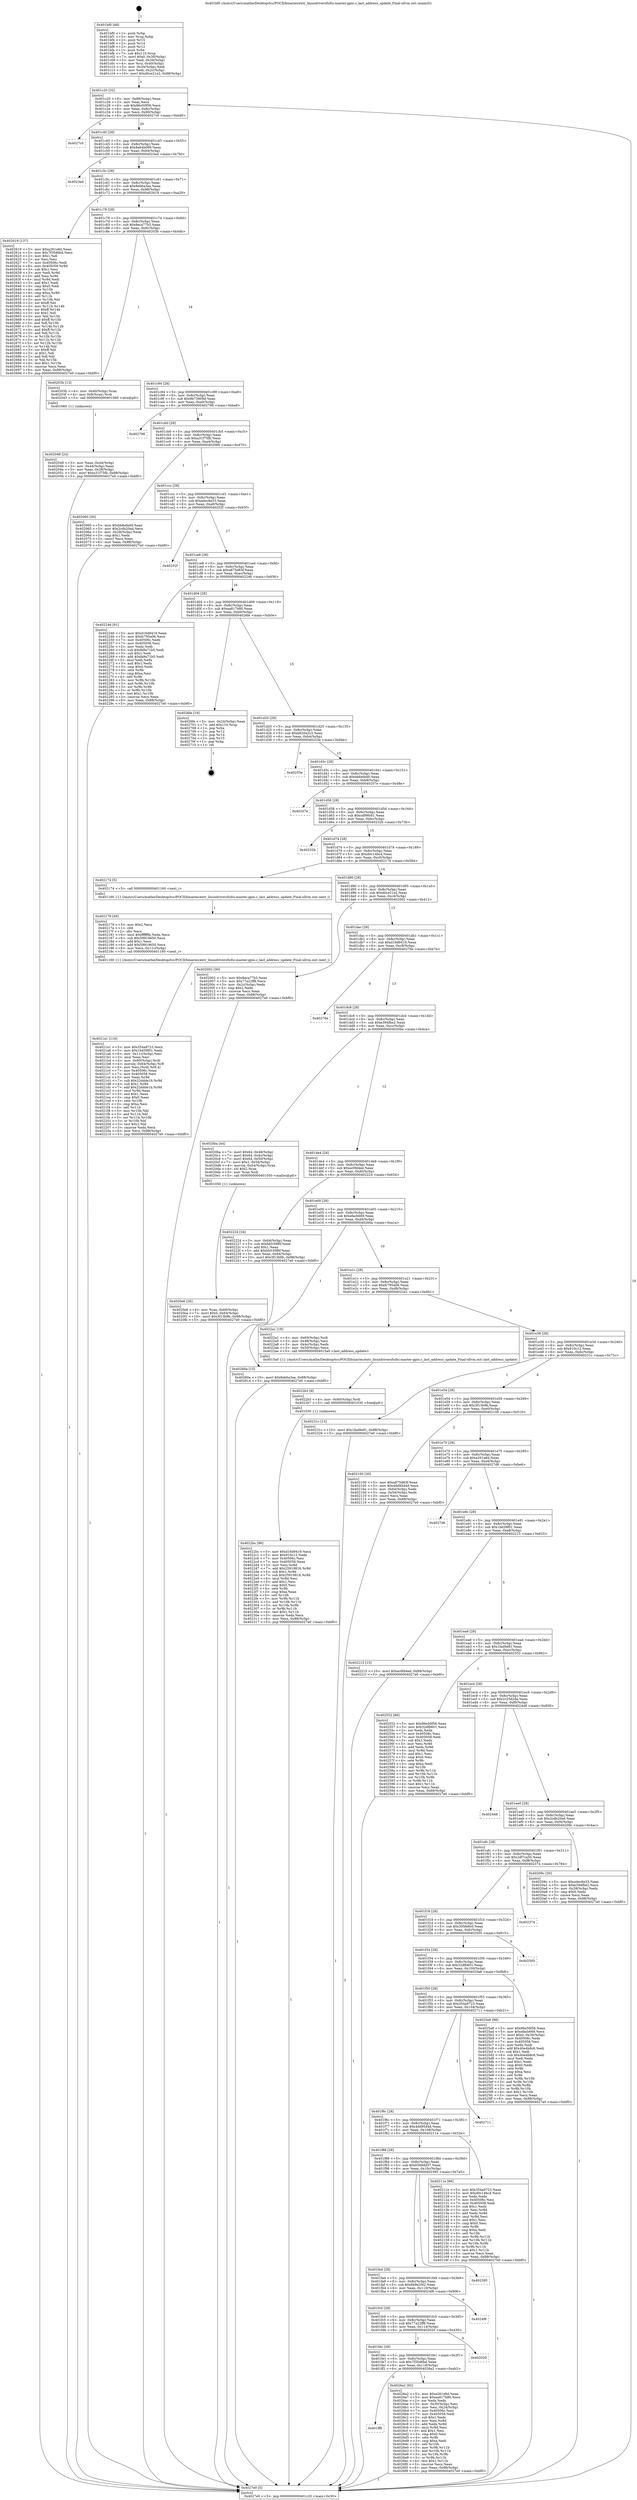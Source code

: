 digraph "0x401bf0" {
  label = "0x401bf0 (/mnt/c/Users/mathe/Desktop/tcc/POCII/binaries/extr_linuxdriversfsifsi-master-gpio.c_last_address_update_Final-ollvm.out::main(0))"
  labelloc = "t"
  node[shape=record]

  Entry [label="",width=0.3,height=0.3,shape=circle,fillcolor=black,style=filled]
  "0x401c20" [label="{
     0x401c20 [32]\l
     | [instrs]\l
     &nbsp;&nbsp;0x401c20 \<+6\>: mov -0x88(%rbp),%eax\l
     &nbsp;&nbsp;0x401c26 \<+2\>: mov %eax,%ecx\l
     &nbsp;&nbsp;0x401c28 \<+6\>: sub $0x86e50f56,%ecx\l
     &nbsp;&nbsp;0x401c2e \<+6\>: mov %eax,-0x8c(%rbp)\l
     &nbsp;&nbsp;0x401c34 \<+6\>: mov %ecx,-0x90(%rbp)\l
     &nbsp;&nbsp;0x401c3a \<+6\>: je 00000000004027c0 \<main+0xbd0\>\l
  }"]
  "0x4027c0" [label="{
     0x4027c0\l
  }", style=dashed]
  "0x401c40" [label="{
     0x401c40 [28]\l
     | [instrs]\l
     &nbsp;&nbsp;0x401c40 \<+5\>: jmp 0000000000401c45 \<main+0x55\>\l
     &nbsp;&nbsp;0x401c45 \<+6\>: mov -0x8c(%rbp),%eax\l
     &nbsp;&nbsp;0x401c4b \<+5\>: sub $0x8e64b099,%eax\l
     &nbsp;&nbsp;0x401c50 \<+6\>: mov %eax,-0x94(%rbp)\l
     &nbsp;&nbsp;0x401c56 \<+6\>: je 00000000004023ed \<main+0x7fd\>\l
  }"]
  Exit [label="",width=0.3,height=0.3,shape=circle,fillcolor=black,style=filled,peripheries=2]
  "0x4023ed" [label="{
     0x4023ed\l
  }", style=dashed]
  "0x401c5c" [label="{
     0x401c5c [28]\l
     | [instrs]\l
     &nbsp;&nbsp;0x401c5c \<+5\>: jmp 0000000000401c61 \<main+0x71\>\l
     &nbsp;&nbsp;0x401c61 \<+6\>: mov -0x8c(%rbp),%eax\l
     &nbsp;&nbsp;0x401c67 \<+5\>: sub $0x8eb6a3ae,%eax\l
     &nbsp;&nbsp;0x401c6c \<+6\>: mov %eax,-0x98(%rbp)\l
     &nbsp;&nbsp;0x401c72 \<+6\>: je 0000000000402619 \<main+0xa29\>\l
  }"]
  "0x401ff8" [label="{
     0x401ff8\l
  }", style=dashed]
  "0x402619" [label="{
     0x402619 [137]\l
     | [instrs]\l
     &nbsp;&nbsp;0x402619 \<+5\>: mov $0xa261e6d,%eax\l
     &nbsp;&nbsp;0x40261e \<+5\>: mov $0x7f35d6bd,%ecx\l
     &nbsp;&nbsp;0x402623 \<+2\>: mov $0x1,%dl\l
     &nbsp;&nbsp;0x402625 \<+2\>: xor %esi,%esi\l
     &nbsp;&nbsp;0x402627 \<+7\>: mov 0x40506c,%edi\l
     &nbsp;&nbsp;0x40262e \<+8\>: mov 0x405058,%r8d\l
     &nbsp;&nbsp;0x402636 \<+3\>: sub $0x1,%esi\l
     &nbsp;&nbsp;0x402639 \<+3\>: mov %edi,%r9d\l
     &nbsp;&nbsp;0x40263c \<+3\>: add %esi,%r9d\l
     &nbsp;&nbsp;0x40263f \<+4\>: imul %r9d,%edi\l
     &nbsp;&nbsp;0x402643 \<+3\>: and $0x1,%edi\l
     &nbsp;&nbsp;0x402646 \<+3\>: cmp $0x0,%edi\l
     &nbsp;&nbsp;0x402649 \<+4\>: sete %r10b\l
     &nbsp;&nbsp;0x40264d \<+4\>: cmp $0xa,%r8d\l
     &nbsp;&nbsp;0x402651 \<+4\>: setl %r11b\l
     &nbsp;&nbsp;0x402655 \<+3\>: mov %r10b,%bl\l
     &nbsp;&nbsp;0x402658 \<+3\>: xor $0xff,%bl\l
     &nbsp;&nbsp;0x40265b \<+3\>: mov %r11b,%r14b\l
     &nbsp;&nbsp;0x40265e \<+4\>: xor $0xff,%r14b\l
     &nbsp;&nbsp;0x402662 \<+3\>: xor $0x1,%dl\l
     &nbsp;&nbsp;0x402665 \<+3\>: mov %bl,%r15b\l
     &nbsp;&nbsp;0x402668 \<+4\>: and $0xff,%r15b\l
     &nbsp;&nbsp;0x40266c \<+3\>: and %dl,%r10b\l
     &nbsp;&nbsp;0x40266f \<+3\>: mov %r14b,%r12b\l
     &nbsp;&nbsp;0x402672 \<+4\>: and $0xff,%r12b\l
     &nbsp;&nbsp;0x402676 \<+3\>: and %dl,%r11b\l
     &nbsp;&nbsp;0x402679 \<+3\>: or %r10b,%r15b\l
     &nbsp;&nbsp;0x40267c \<+3\>: or %r11b,%r12b\l
     &nbsp;&nbsp;0x40267f \<+3\>: xor %r12b,%r15b\l
     &nbsp;&nbsp;0x402682 \<+3\>: or %r14b,%bl\l
     &nbsp;&nbsp;0x402685 \<+3\>: xor $0xff,%bl\l
     &nbsp;&nbsp;0x402688 \<+3\>: or $0x1,%dl\l
     &nbsp;&nbsp;0x40268b \<+2\>: and %dl,%bl\l
     &nbsp;&nbsp;0x40268d \<+3\>: or %bl,%r15b\l
     &nbsp;&nbsp;0x402690 \<+4\>: test $0x1,%r15b\l
     &nbsp;&nbsp;0x402694 \<+3\>: cmovne %ecx,%eax\l
     &nbsp;&nbsp;0x402697 \<+6\>: mov %eax,-0x88(%rbp)\l
     &nbsp;&nbsp;0x40269d \<+5\>: jmp 00000000004027e0 \<main+0xbf0\>\l
  }"]
  "0x401c78" [label="{
     0x401c78 [28]\l
     | [instrs]\l
     &nbsp;&nbsp;0x401c78 \<+5\>: jmp 0000000000401c7d \<main+0x8d\>\l
     &nbsp;&nbsp;0x401c7d \<+6\>: mov -0x8c(%rbp),%eax\l
     &nbsp;&nbsp;0x401c83 \<+5\>: sub $0x8eca77b3,%eax\l
     &nbsp;&nbsp;0x401c88 \<+6\>: mov %eax,-0x9c(%rbp)\l
     &nbsp;&nbsp;0x401c8e \<+6\>: je 000000000040203b \<main+0x44b\>\l
  }"]
  "0x4026a2" [label="{
     0x4026a2 [92]\l
     | [instrs]\l
     &nbsp;&nbsp;0x4026a2 \<+5\>: mov $0xa261e6d,%eax\l
     &nbsp;&nbsp;0x4026a7 \<+5\>: mov $0xaa817b80,%ecx\l
     &nbsp;&nbsp;0x4026ac \<+2\>: xor %edx,%edx\l
     &nbsp;&nbsp;0x4026ae \<+3\>: mov -0x30(%rbp),%esi\l
     &nbsp;&nbsp;0x4026b1 \<+3\>: mov %esi,-0x24(%rbp)\l
     &nbsp;&nbsp;0x4026b4 \<+7\>: mov 0x40506c,%esi\l
     &nbsp;&nbsp;0x4026bb \<+7\>: mov 0x405058,%edi\l
     &nbsp;&nbsp;0x4026c2 \<+3\>: sub $0x1,%edx\l
     &nbsp;&nbsp;0x4026c5 \<+3\>: mov %esi,%r8d\l
     &nbsp;&nbsp;0x4026c8 \<+3\>: add %edx,%r8d\l
     &nbsp;&nbsp;0x4026cb \<+4\>: imul %r8d,%esi\l
     &nbsp;&nbsp;0x4026cf \<+3\>: and $0x1,%esi\l
     &nbsp;&nbsp;0x4026d2 \<+3\>: cmp $0x0,%esi\l
     &nbsp;&nbsp;0x4026d5 \<+4\>: sete %r9b\l
     &nbsp;&nbsp;0x4026d9 \<+3\>: cmp $0xa,%edi\l
     &nbsp;&nbsp;0x4026dc \<+4\>: setl %r10b\l
     &nbsp;&nbsp;0x4026e0 \<+3\>: mov %r9b,%r11b\l
     &nbsp;&nbsp;0x4026e3 \<+3\>: and %r10b,%r11b\l
     &nbsp;&nbsp;0x4026e6 \<+3\>: xor %r10b,%r9b\l
     &nbsp;&nbsp;0x4026e9 \<+3\>: or %r9b,%r11b\l
     &nbsp;&nbsp;0x4026ec \<+4\>: test $0x1,%r11b\l
     &nbsp;&nbsp;0x4026f0 \<+3\>: cmovne %ecx,%eax\l
     &nbsp;&nbsp;0x4026f3 \<+6\>: mov %eax,-0x88(%rbp)\l
     &nbsp;&nbsp;0x4026f9 \<+5\>: jmp 00000000004027e0 \<main+0xbf0\>\l
  }"]
  "0x40203b" [label="{
     0x40203b [13]\l
     | [instrs]\l
     &nbsp;&nbsp;0x40203b \<+4\>: mov -0x40(%rbp),%rax\l
     &nbsp;&nbsp;0x40203f \<+4\>: mov 0x8(%rax),%rdi\l
     &nbsp;&nbsp;0x402043 \<+5\>: call 0000000000401060 \<atoi@plt\>\l
     | [calls]\l
     &nbsp;&nbsp;0x401060 \{1\} (unknown)\l
  }"]
  "0x401c94" [label="{
     0x401c94 [28]\l
     | [instrs]\l
     &nbsp;&nbsp;0x401c94 \<+5\>: jmp 0000000000401c99 \<main+0xa9\>\l
     &nbsp;&nbsp;0x401c99 \<+6\>: mov -0x8c(%rbp),%eax\l
     &nbsp;&nbsp;0x401c9f \<+5\>: sub $0x9b73909d,%eax\l
     &nbsp;&nbsp;0x401ca4 \<+6\>: mov %eax,-0xa0(%rbp)\l
     &nbsp;&nbsp;0x401caa \<+6\>: je 0000000000402798 \<main+0xba8\>\l
  }"]
  "0x401fdc" [label="{
     0x401fdc [28]\l
     | [instrs]\l
     &nbsp;&nbsp;0x401fdc \<+5\>: jmp 0000000000401fe1 \<main+0x3f1\>\l
     &nbsp;&nbsp;0x401fe1 \<+6\>: mov -0x8c(%rbp),%eax\l
     &nbsp;&nbsp;0x401fe7 \<+5\>: sub $0x7f35d6bd,%eax\l
     &nbsp;&nbsp;0x401fec \<+6\>: mov %eax,-0x118(%rbp)\l
     &nbsp;&nbsp;0x401ff2 \<+6\>: je 00000000004026a2 \<main+0xab2\>\l
  }"]
  "0x402798" [label="{
     0x402798\l
  }", style=dashed]
  "0x401cb0" [label="{
     0x401cb0 [28]\l
     | [instrs]\l
     &nbsp;&nbsp;0x401cb0 \<+5\>: jmp 0000000000401cb5 \<main+0xc5\>\l
     &nbsp;&nbsp;0x401cb5 \<+6\>: mov -0x8c(%rbp),%eax\l
     &nbsp;&nbsp;0x401cbb \<+5\>: sub $0xa31f75fb,%eax\l
     &nbsp;&nbsp;0x401cc0 \<+6\>: mov %eax,-0xa4(%rbp)\l
     &nbsp;&nbsp;0x401cc6 \<+6\>: je 0000000000402060 \<main+0x470\>\l
  }"]
  "0x402020" [label="{
     0x402020\l
  }", style=dashed]
  "0x402060" [label="{
     0x402060 [30]\l
     | [instrs]\l
     &nbsp;&nbsp;0x402060 \<+5\>: mov $0xbb6efa49,%eax\l
     &nbsp;&nbsp;0x402065 \<+5\>: mov $0x2cdb20ad,%ecx\l
     &nbsp;&nbsp;0x40206a \<+3\>: mov -0x28(%rbp),%edx\l
     &nbsp;&nbsp;0x40206d \<+3\>: cmp $0x1,%edx\l
     &nbsp;&nbsp;0x402070 \<+3\>: cmovl %ecx,%eax\l
     &nbsp;&nbsp;0x402073 \<+6\>: mov %eax,-0x88(%rbp)\l
     &nbsp;&nbsp;0x402079 \<+5\>: jmp 00000000004027e0 \<main+0xbf0\>\l
  }"]
  "0x401ccc" [label="{
     0x401ccc [28]\l
     | [instrs]\l
     &nbsp;&nbsp;0x401ccc \<+5\>: jmp 0000000000401cd1 \<main+0xe1\>\l
     &nbsp;&nbsp;0x401cd1 \<+6\>: mov -0x8c(%rbp),%eax\l
     &nbsp;&nbsp;0x401cd7 \<+5\>: sub $0xa4ec6e33,%eax\l
     &nbsp;&nbsp;0x401cdc \<+6\>: mov %eax,-0xa8(%rbp)\l
     &nbsp;&nbsp;0x401ce2 \<+6\>: je 000000000040252f \<main+0x93f\>\l
  }"]
  "0x401fc0" [label="{
     0x401fc0 [28]\l
     | [instrs]\l
     &nbsp;&nbsp;0x401fc0 \<+5\>: jmp 0000000000401fc5 \<main+0x3d5\>\l
     &nbsp;&nbsp;0x401fc5 \<+6\>: mov -0x8c(%rbp),%eax\l
     &nbsp;&nbsp;0x401fcb \<+5\>: sub $0x77a22ff8,%eax\l
     &nbsp;&nbsp;0x401fd0 \<+6\>: mov %eax,-0x114(%rbp)\l
     &nbsp;&nbsp;0x401fd6 \<+6\>: je 0000000000402020 \<main+0x430\>\l
  }"]
  "0x40252f" [label="{
     0x40252f\l
  }", style=dashed]
  "0x401ce8" [label="{
     0x401ce8 [28]\l
     | [instrs]\l
     &nbsp;&nbsp;0x401ce8 \<+5\>: jmp 0000000000401ced \<main+0xfd\>\l
     &nbsp;&nbsp;0x401ced \<+6\>: mov -0x8c(%rbp),%eax\l
     &nbsp;&nbsp;0x401cf3 \<+5\>: sub $0xa875d83f,%eax\l
     &nbsp;&nbsp;0x401cf8 \<+6\>: mov %eax,-0xac(%rbp)\l
     &nbsp;&nbsp;0x401cfe \<+6\>: je 0000000000402246 \<main+0x656\>\l
  }"]
  "0x4024f6" [label="{
     0x4024f6\l
  }", style=dashed]
  "0x402246" [label="{
     0x402246 [91]\l
     | [instrs]\l
     &nbsp;&nbsp;0x402246 \<+5\>: mov $0xd16d9419,%eax\l
     &nbsp;&nbsp;0x40224b \<+5\>: mov $0xfc795a06,%ecx\l
     &nbsp;&nbsp;0x402250 \<+7\>: mov 0x40506c,%edx\l
     &nbsp;&nbsp;0x402257 \<+7\>: mov 0x405058,%esi\l
     &nbsp;&nbsp;0x40225e \<+2\>: mov %edx,%edi\l
     &nbsp;&nbsp;0x402260 \<+6\>: sub $0xfa9a71b5,%edi\l
     &nbsp;&nbsp;0x402266 \<+3\>: sub $0x1,%edi\l
     &nbsp;&nbsp;0x402269 \<+6\>: add $0xfa9a71b5,%edi\l
     &nbsp;&nbsp;0x40226f \<+3\>: imul %edi,%edx\l
     &nbsp;&nbsp;0x402272 \<+3\>: and $0x1,%edx\l
     &nbsp;&nbsp;0x402275 \<+3\>: cmp $0x0,%edx\l
     &nbsp;&nbsp;0x402278 \<+4\>: sete %r8b\l
     &nbsp;&nbsp;0x40227c \<+3\>: cmp $0xa,%esi\l
     &nbsp;&nbsp;0x40227f \<+4\>: setl %r9b\l
     &nbsp;&nbsp;0x402283 \<+3\>: mov %r8b,%r10b\l
     &nbsp;&nbsp;0x402286 \<+3\>: and %r9b,%r10b\l
     &nbsp;&nbsp;0x402289 \<+3\>: xor %r9b,%r8b\l
     &nbsp;&nbsp;0x40228c \<+3\>: or %r8b,%r10b\l
     &nbsp;&nbsp;0x40228f \<+4\>: test $0x1,%r10b\l
     &nbsp;&nbsp;0x402293 \<+3\>: cmovne %ecx,%eax\l
     &nbsp;&nbsp;0x402296 \<+6\>: mov %eax,-0x88(%rbp)\l
     &nbsp;&nbsp;0x40229c \<+5\>: jmp 00000000004027e0 \<main+0xbf0\>\l
  }"]
  "0x401d04" [label="{
     0x401d04 [28]\l
     | [instrs]\l
     &nbsp;&nbsp;0x401d04 \<+5\>: jmp 0000000000401d09 \<main+0x119\>\l
     &nbsp;&nbsp;0x401d09 \<+6\>: mov -0x8c(%rbp),%eax\l
     &nbsp;&nbsp;0x401d0f \<+5\>: sub $0xaa817b80,%eax\l
     &nbsp;&nbsp;0x401d14 \<+6\>: mov %eax,-0xb0(%rbp)\l
     &nbsp;&nbsp;0x401d1a \<+6\>: je 00000000004026fe \<main+0xb0e\>\l
  }"]
  "0x401fa4" [label="{
     0x401fa4 [28]\l
     | [instrs]\l
     &nbsp;&nbsp;0x401fa4 \<+5\>: jmp 0000000000401fa9 \<main+0x3b9\>\l
     &nbsp;&nbsp;0x401fa9 \<+6\>: mov -0x8c(%rbp),%eax\l
     &nbsp;&nbsp;0x401faf \<+5\>: sub $0x6b9a2f42,%eax\l
     &nbsp;&nbsp;0x401fb4 \<+6\>: mov %eax,-0x110(%rbp)\l
     &nbsp;&nbsp;0x401fba \<+6\>: je 00000000004024f6 \<main+0x906\>\l
  }"]
  "0x4026fe" [label="{
     0x4026fe [19]\l
     | [instrs]\l
     &nbsp;&nbsp;0x4026fe \<+3\>: mov -0x24(%rbp),%eax\l
     &nbsp;&nbsp;0x402701 \<+7\>: add $0x110,%rsp\l
     &nbsp;&nbsp;0x402708 \<+1\>: pop %rbx\l
     &nbsp;&nbsp;0x402709 \<+2\>: pop %r12\l
     &nbsp;&nbsp;0x40270b \<+2\>: pop %r14\l
     &nbsp;&nbsp;0x40270d \<+2\>: pop %r15\l
     &nbsp;&nbsp;0x40270f \<+1\>: pop %rbp\l
     &nbsp;&nbsp;0x402710 \<+1\>: ret\l
  }"]
  "0x401d20" [label="{
     0x401d20 [28]\l
     | [instrs]\l
     &nbsp;&nbsp;0x401d20 \<+5\>: jmp 0000000000401d25 \<main+0x135\>\l
     &nbsp;&nbsp;0x401d25 \<+6\>: mov -0x8c(%rbp),%eax\l
     &nbsp;&nbsp;0x401d2b \<+5\>: sub $0xb620a2c3,%eax\l
     &nbsp;&nbsp;0x401d30 \<+6\>: mov %eax,-0xb4(%rbp)\l
     &nbsp;&nbsp;0x401d36 \<+6\>: je 000000000040253e \<main+0x94e\>\l
  }"]
  "0x402395" [label="{
     0x402395\l
  }", style=dashed]
  "0x40253e" [label="{
     0x40253e\l
  }", style=dashed]
  "0x401d3c" [label="{
     0x401d3c [28]\l
     | [instrs]\l
     &nbsp;&nbsp;0x401d3c \<+5\>: jmp 0000000000401d41 \<main+0x151\>\l
     &nbsp;&nbsp;0x401d41 \<+6\>: mov -0x8c(%rbp),%eax\l
     &nbsp;&nbsp;0x401d47 \<+5\>: sub $0xbb6efa49,%eax\l
     &nbsp;&nbsp;0x401d4c \<+6\>: mov %eax,-0xb8(%rbp)\l
     &nbsp;&nbsp;0x401d52 \<+6\>: je 000000000040207e \<main+0x48e\>\l
  }"]
  "0x4022bc" [label="{
     0x4022bc [96]\l
     | [instrs]\l
     &nbsp;&nbsp;0x4022bc \<+5\>: mov $0xd16d9419,%ecx\l
     &nbsp;&nbsp;0x4022c1 \<+5\>: mov $0x910c12,%edx\l
     &nbsp;&nbsp;0x4022c6 \<+7\>: mov 0x40506c,%esi\l
     &nbsp;&nbsp;0x4022cd \<+7\>: mov 0x405058,%eax\l
     &nbsp;&nbsp;0x4022d4 \<+3\>: mov %esi,%r8d\l
     &nbsp;&nbsp;0x4022d7 \<+7\>: add $0x25919816,%r8d\l
     &nbsp;&nbsp;0x4022de \<+4\>: sub $0x1,%r8d\l
     &nbsp;&nbsp;0x4022e2 \<+7\>: sub $0x25919816,%r8d\l
     &nbsp;&nbsp;0x4022e9 \<+4\>: imul %r8d,%esi\l
     &nbsp;&nbsp;0x4022ed \<+3\>: and $0x1,%esi\l
     &nbsp;&nbsp;0x4022f0 \<+3\>: cmp $0x0,%esi\l
     &nbsp;&nbsp;0x4022f3 \<+4\>: sete %r9b\l
     &nbsp;&nbsp;0x4022f7 \<+3\>: cmp $0xa,%eax\l
     &nbsp;&nbsp;0x4022fa \<+4\>: setl %r10b\l
     &nbsp;&nbsp;0x4022fe \<+3\>: mov %r9b,%r11b\l
     &nbsp;&nbsp;0x402301 \<+3\>: and %r10b,%r11b\l
     &nbsp;&nbsp;0x402304 \<+3\>: xor %r10b,%r9b\l
     &nbsp;&nbsp;0x402307 \<+3\>: or %r9b,%r11b\l
     &nbsp;&nbsp;0x40230a \<+4\>: test $0x1,%r11b\l
     &nbsp;&nbsp;0x40230e \<+3\>: cmovne %edx,%ecx\l
     &nbsp;&nbsp;0x402311 \<+6\>: mov %ecx,-0x88(%rbp)\l
     &nbsp;&nbsp;0x402317 \<+5\>: jmp 00000000004027e0 \<main+0xbf0\>\l
  }"]
  "0x40207e" [label="{
     0x40207e\l
  }", style=dashed]
  "0x401d58" [label="{
     0x401d58 [28]\l
     | [instrs]\l
     &nbsp;&nbsp;0x401d58 \<+5\>: jmp 0000000000401d5d \<main+0x16d\>\l
     &nbsp;&nbsp;0x401d5d \<+6\>: mov -0x8c(%rbp),%eax\l
     &nbsp;&nbsp;0x401d63 \<+5\>: sub $0xcd99fc61,%eax\l
     &nbsp;&nbsp;0x401d68 \<+6\>: mov %eax,-0xbc(%rbp)\l
     &nbsp;&nbsp;0x401d6e \<+6\>: je 000000000040232b \<main+0x73b\>\l
  }"]
  "0x4022b3" [label="{
     0x4022b3 [9]\l
     | [instrs]\l
     &nbsp;&nbsp;0x4022b3 \<+4\>: mov -0x60(%rbp),%rdi\l
     &nbsp;&nbsp;0x4022b7 \<+5\>: call 0000000000401030 \<free@plt\>\l
     | [calls]\l
     &nbsp;&nbsp;0x401030 \{1\} (unknown)\l
  }"]
  "0x40232b" [label="{
     0x40232b\l
  }", style=dashed]
  "0x401d74" [label="{
     0x401d74 [28]\l
     | [instrs]\l
     &nbsp;&nbsp;0x401d74 \<+5\>: jmp 0000000000401d79 \<main+0x189\>\l
     &nbsp;&nbsp;0x401d79 \<+6\>: mov -0x8c(%rbp),%eax\l
     &nbsp;&nbsp;0x401d7f \<+5\>: sub $0xd0c14bc4,%eax\l
     &nbsp;&nbsp;0x401d84 \<+6\>: mov %eax,-0xc0(%rbp)\l
     &nbsp;&nbsp;0x401d8a \<+6\>: je 0000000000402174 \<main+0x584\>\l
  }"]
  "0x4021a1" [label="{
     0x4021a1 [116]\l
     | [instrs]\l
     &nbsp;&nbsp;0x4021a1 \<+5\>: mov $0x354a9723,%ecx\l
     &nbsp;&nbsp;0x4021a6 \<+5\>: mov $0x1bd39f01,%edx\l
     &nbsp;&nbsp;0x4021ab \<+6\>: mov -0x11c(%rbp),%esi\l
     &nbsp;&nbsp;0x4021b1 \<+3\>: imul %eax,%esi\l
     &nbsp;&nbsp;0x4021b4 \<+4\>: mov -0x60(%rbp),%rdi\l
     &nbsp;&nbsp;0x4021b8 \<+4\>: movslq -0x64(%rbp),%r8\l
     &nbsp;&nbsp;0x4021bc \<+4\>: mov %esi,(%rdi,%r8,4)\l
     &nbsp;&nbsp;0x4021c0 \<+7\>: mov 0x40506c,%eax\l
     &nbsp;&nbsp;0x4021c7 \<+7\>: mov 0x405058,%esi\l
     &nbsp;&nbsp;0x4021ce \<+3\>: mov %eax,%r9d\l
     &nbsp;&nbsp;0x4021d1 \<+7\>: sub $0x22ddde1b,%r9d\l
     &nbsp;&nbsp;0x4021d8 \<+4\>: sub $0x1,%r9d\l
     &nbsp;&nbsp;0x4021dc \<+7\>: add $0x22ddde1b,%r9d\l
     &nbsp;&nbsp;0x4021e3 \<+4\>: imul %r9d,%eax\l
     &nbsp;&nbsp;0x4021e7 \<+3\>: and $0x1,%eax\l
     &nbsp;&nbsp;0x4021ea \<+3\>: cmp $0x0,%eax\l
     &nbsp;&nbsp;0x4021ed \<+4\>: sete %r10b\l
     &nbsp;&nbsp;0x4021f1 \<+3\>: cmp $0xa,%esi\l
     &nbsp;&nbsp;0x4021f4 \<+4\>: setl %r11b\l
     &nbsp;&nbsp;0x4021f8 \<+3\>: mov %r10b,%bl\l
     &nbsp;&nbsp;0x4021fb \<+3\>: and %r11b,%bl\l
     &nbsp;&nbsp;0x4021fe \<+3\>: xor %r11b,%r10b\l
     &nbsp;&nbsp;0x402201 \<+3\>: or %r10b,%bl\l
     &nbsp;&nbsp;0x402204 \<+3\>: test $0x1,%bl\l
     &nbsp;&nbsp;0x402207 \<+3\>: cmovne %edx,%ecx\l
     &nbsp;&nbsp;0x40220a \<+6\>: mov %ecx,-0x88(%rbp)\l
     &nbsp;&nbsp;0x402210 \<+5\>: jmp 00000000004027e0 \<main+0xbf0\>\l
  }"]
  "0x402174" [label="{
     0x402174 [5]\l
     | [instrs]\l
     &nbsp;&nbsp;0x402174 \<+5\>: call 0000000000401160 \<next_i\>\l
     | [calls]\l
     &nbsp;&nbsp;0x401160 \{1\} (/mnt/c/Users/mathe/Desktop/tcc/POCII/binaries/extr_linuxdriversfsifsi-master-gpio.c_last_address_update_Final-ollvm.out::next_i)\l
  }"]
  "0x401d90" [label="{
     0x401d90 [28]\l
     | [instrs]\l
     &nbsp;&nbsp;0x401d90 \<+5\>: jmp 0000000000401d95 \<main+0x1a5\>\l
     &nbsp;&nbsp;0x401d95 \<+6\>: mov -0x8c(%rbp),%eax\l
     &nbsp;&nbsp;0x401d9b \<+5\>: sub $0xd0ce21e2,%eax\l
     &nbsp;&nbsp;0x401da0 \<+6\>: mov %eax,-0xc4(%rbp)\l
     &nbsp;&nbsp;0x401da6 \<+6\>: je 0000000000402002 \<main+0x412\>\l
  }"]
  "0x402179" [label="{
     0x402179 [40]\l
     | [instrs]\l
     &nbsp;&nbsp;0x402179 \<+5\>: mov $0x2,%ecx\l
     &nbsp;&nbsp;0x40217e \<+1\>: cltd\l
     &nbsp;&nbsp;0x40217f \<+2\>: idiv %ecx\l
     &nbsp;&nbsp;0x402181 \<+6\>: imul $0xfffffffe,%edx,%ecx\l
     &nbsp;&nbsp;0x402187 \<+6\>: sub $0x59919650,%ecx\l
     &nbsp;&nbsp;0x40218d \<+3\>: add $0x1,%ecx\l
     &nbsp;&nbsp;0x402190 \<+6\>: add $0x59919650,%ecx\l
     &nbsp;&nbsp;0x402196 \<+6\>: mov %ecx,-0x11c(%rbp)\l
     &nbsp;&nbsp;0x40219c \<+5\>: call 0000000000401160 \<next_i\>\l
     | [calls]\l
     &nbsp;&nbsp;0x401160 \{1\} (/mnt/c/Users/mathe/Desktop/tcc/POCII/binaries/extr_linuxdriversfsifsi-master-gpio.c_last_address_update_Final-ollvm.out::next_i)\l
  }"]
  "0x402002" [label="{
     0x402002 [30]\l
     | [instrs]\l
     &nbsp;&nbsp;0x402002 \<+5\>: mov $0x8eca77b3,%eax\l
     &nbsp;&nbsp;0x402007 \<+5\>: mov $0x77a22ff8,%ecx\l
     &nbsp;&nbsp;0x40200c \<+3\>: mov -0x2c(%rbp),%edx\l
     &nbsp;&nbsp;0x40200f \<+3\>: cmp $0x2,%edx\l
     &nbsp;&nbsp;0x402012 \<+3\>: cmovne %ecx,%eax\l
     &nbsp;&nbsp;0x402015 \<+6\>: mov %eax,-0x88(%rbp)\l
     &nbsp;&nbsp;0x40201b \<+5\>: jmp 00000000004027e0 \<main+0xbf0\>\l
  }"]
  "0x401dac" [label="{
     0x401dac [28]\l
     | [instrs]\l
     &nbsp;&nbsp;0x401dac \<+5\>: jmp 0000000000401db1 \<main+0x1c1\>\l
     &nbsp;&nbsp;0x401db1 \<+6\>: mov -0x8c(%rbp),%eax\l
     &nbsp;&nbsp;0x401db7 \<+5\>: sub $0xd16d9419,%eax\l
     &nbsp;&nbsp;0x401dbc \<+6\>: mov %eax,-0xc8(%rbp)\l
     &nbsp;&nbsp;0x401dc2 \<+6\>: je 000000000040276e \<main+0xb7e\>\l
  }"]
  "0x4027e0" [label="{
     0x4027e0 [5]\l
     | [instrs]\l
     &nbsp;&nbsp;0x4027e0 \<+5\>: jmp 0000000000401c20 \<main+0x30\>\l
  }"]
  "0x401bf0" [label="{
     0x401bf0 [48]\l
     | [instrs]\l
     &nbsp;&nbsp;0x401bf0 \<+1\>: push %rbp\l
     &nbsp;&nbsp;0x401bf1 \<+3\>: mov %rsp,%rbp\l
     &nbsp;&nbsp;0x401bf4 \<+2\>: push %r15\l
     &nbsp;&nbsp;0x401bf6 \<+2\>: push %r14\l
     &nbsp;&nbsp;0x401bf8 \<+2\>: push %r12\l
     &nbsp;&nbsp;0x401bfa \<+1\>: push %rbx\l
     &nbsp;&nbsp;0x401bfb \<+7\>: sub $0x110,%rsp\l
     &nbsp;&nbsp;0x401c02 \<+7\>: movl $0x0,-0x30(%rbp)\l
     &nbsp;&nbsp;0x401c09 \<+3\>: mov %edi,-0x34(%rbp)\l
     &nbsp;&nbsp;0x401c0c \<+4\>: mov %rsi,-0x40(%rbp)\l
     &nbsp;&nbsp;0x401c10 \<+3\>: mov -0x34(%rbp),%edi\l
     &nbsp;&nbsp;0x401c13 \<+3\>: mov %edi,-0x2c(%rbp)\l
     &nbsp;&nbsp;0x401c16 \<+10\>: movl $0xd0ce21e2,-0x88(%rbp)\l
  }"]
  "0x402048" [label="{
     0x402048 [24]\l
     | [instrs]\l
     &nbsp;&nbsp;0x402048 \<+3\>: mov %eax,-0x44(%rbp)\l
     &nbsp;&nbsp;0x40204b \<+3\>: mov -0x44(%rbp),%eax\l
     &nbsp;&nbsp;0x40204e \<+3\>: mov %eax,-0x28(%rbp)\l
     &nbsp;&nbsp;0x402051 \<+10\>: movl $0xa31f75fb,-0x88(%rbp)\l
     &nbsp;&nbsp;0x40205b \<+5\>: jmp 00000000004027e0 \<main+0xbf0\>\l
  }"]
  "0x401f88" [label="{
     0x401f88 [28]\l
     | [instrs]\l
     &nbsp;&nbsp;0x401f88 \<+5\>: jmp 0000000000401f8d \<main+0x39d\>\l
     &nbsp;&nbsp;0x401f8d \<+6\>: mov -0x8c(%rbp),%eax\l
     &nbsp;&nbsp;0x401f93 \<+5\>: sub $0x6569dd57,%eax\l
     &nbsp;&nbsp;0x401f98 \<+6\>: mov %eax,-0x10c(%rbp)\l
     &nbsp;&nbsp;0x401f9e \<+6\>: je 0000000000402395 \<main+0x7a5\>\l
  }"]
  "0x40276e" [label="{
     0x40276e\l
  }", style=dashed]
  "0x401dc8" [label="{
     0x401dc8 [28]\l
     | [instrs]\l
     &nbsp;&nbsp;0x401dc8 \<+5\>: jmp 0000000000401dcd \<main+0x1dd\>\l
     &nbsp;&nbsp;0x401dcd \<+6\>: mov -0x8c(%rbp),%eax\l
     &nbsp;&nbsp;0x401dd3 \<+5\>: sub $0xe394fbe2,%eax\l
     &nbsp;&nbsp;0x401dd8 \<+6\>: mov %eax,-0xcc(%rbp)\l
     &nbsp;&nbsp;0x401dde \<+6\>: je 00000000004020ba \<main+0x4ca\>\l
  }"]
  "0x40211e" [label="{
     0x40211e [86]\l
     | [instrs]\l
     &nbsp;&nbsp;0x40211e \<+5\>: mov $0x354a9723,%eax\l
     &nbsp;&nbsp;0x402123 \<+5\>: mov $0xd0c14bc4,%ecx\l
     &nbsp;&nbsp;0x402128 \<+2\>: xor %edx,%edx\l
     &nbsp;&nbsp;0x40212a \<+7\>: mov 0x40506c,%esi\l
     &nbsp;&nbsp;0x402131 \<+7\>: mov 0x405058,%edi\l
     &nbsp;&nbsp;0x402138 \<+3\>: sub $0x1,%edx\l
     &nbsp;&nbsp;0x40213b \<+3\>: mov %esi,%r8d\l
     &nbsp;&nbsp;0x40213e \<+3\>: add %edx,%r8d\l
     &nbsp;&nbsp;0x402141 \<+4\>: imul %r8d,%esi\l
     &nbsp;&nbsp;0x402145 \<+3\>: and $0x1,%esi\l
     &nbsp;&nbsp;0x402148 \<+3\>: cmp $0x0,%esi\l
     &nbsp;&nbsp;0x40214b \<+4\>: sete %r9b\l
     &nbsp;&nbsp;0x40214f \<+3\>: cmp $0xa,%edi\l
     &nbsp;&nbsp;0x402152 \<+4\>: setl %r10b\l
     &nbsp;&nbsp;0x402156 \<+3\>: mov %r9b,%r11b\l
     &nbsp;&nbsp;0x402159 \<+3\>: and %r10b,%r11b\l
     &nbsp;&nbsp;0x40215c \<+3\>: xor %r10b,%r9b\l
     &nbsp;&nbsp;0x40215f \<+3\>: or %r9b,%r11b\l
     &nbsp;&nbsp;0x402162 \<+4\>: test $0x1,%r11b\l
     &nbsp;&nbsp;0x402166 \<+3\>: cmovne %ecx,%eax\l
     &nbsp;&nbsp;0x402169 \<+6\>: mov %eax,-0x88(%rbp)\l
     &nbsp;&nbsp;0x40216f \<+5\>: jmp 00000000004027e0 \<main+0xbf0\>\l
  }"]
  "0x4020ba" [label="{
     0x4020ba [44]\l
     | [instrs]\l
     &nbsp;&nbsp;0x4020ba \<+7\>: movl $0x64,-0x48(%rbp)\l
     &nbsp;&nbsp;0x4020c1 \<+7\>: movl $0x64,-0x4c(%rbp)\l
     &nbsp;&nbsp;0x4020c8 \<+7\>: movl $0x64,-0x50(%rbp)\l
     &nbsp;&nbsp;0x4020cf \<+7\>: movl $0x1,-0x54(%rbp)\l
     &nbsp;&nbsp;0x4020d6 \<+4\>: movslq -0x54(%rbp),%rax\l
     &nbsp;&nbsp;0x4020da \<+4\>: shl $0x2,%rax\l
     &nbsp;&nbsp;0x4020de \<+3\>: mov %rax,%rdi\l
     &nbsp;&nbsp;0x4020e1 \<+5\>: call 0000000000401050 \<malloc@plt\>\l
     | [calls]\l
     &nbsp;&nbsp;0x401050 \{1\} (unknown)\l
  }"]
  "0x401de4" [label="{
     0x401de4 [28]\l
     | [instrs]\l
     &nbsp;&nbsp;0x401de4 \<+5\>: jmp 0000000000401de9 \<main+0x1f9\>\l
     &nbsp;&nbsp;0x401de9 \<+6\>: mov -0x8c(%rbp),%eax\l
     &nbsp;&nbsp;0x401def \<+5\>: sub $0xec0fd4ed,%eax\l
     &nbsp;&nbsp;0x401df4 \<+6\>: mov %eax,-0xd0(%rbp)\l
     &nbsp;&nbsp;0x401dfa \<+6\>: je 0000000000402224 \<main+0x634\>\l
  }"]
  "0x401f6c" [label="{
     0x401f6c [28]\l
     | [instrs]\l
     &nbsp;&nbsp;0x401f6c \<+5\>: jmp 0000000000401f71 \<main+0x381\>\l
     &nbsp;&nbsp;0x401f71 \<+6\>: mov -0x8c(%rbp),%eax\l
     &nbsp;&nbsp;0x401f77 \<+5\>: sub $0x4dd95d4d,%eax\l
     &nbsp;&nbsp;0x401f7c \<+6\>: mov %eax,-0x108(%rbp)\l
     &nbsp;&nbsp;0x401f82 \<+6\>: je 000000000040211e \<main+0x52e\>\l
  }"]
  "0x402224" [label="{
     0x402224 [34]\l
     | [instrs]\l
     &nbsp;&nbsp;0x402224 \<+3\>: mov -0x64(%rbp),%eax\l
     &nbsp;&nbsp;0x402227 \<+5\>: sub $0xbb530f6f,%eax\l
     &nbsp;&nbsp;0x40222c \<+3\>: add $0x1,%eax\l
     &nbsp;&nbsp;0x40222f \<+5\>: add $0xbb530f6f,%eax\l
     &nbsp;&nbsp;0x402234 \<+3\>: mov %eax,-0x64(%rbp)\l
     &nbsp;&nbsp;0x402237 \<+10\>: movl $0x3f13b9b,-0x88(%rbp)\l
     &nbsp;&nbsp;0x402241 \<+5\>: jmp 00000000004027e0 \<main+0xbf0\>\l
  }"]
  "0x401e00" [label="{
     0x401e00 [28]\l
     | [instrs]\l
     &nbsp;&nbsp;0x401e00 \<+5\>: jmp 0000000000401e05 \<main+0x215\>\l
     &nbsp;&nbsp;0x401e05 \<+6\>: mov -0x8c(%rbp),%eax\l
     &nbsp;&nbsp;0x401e0b \<+5\>: sub $0xefacb669,%eax\l
     &nbsp;&nbsp;0x401e10 \<+6\>: mov %eax,-0xd4(%rbp)\l
     &nbsp;&nbsp;0x401e16 \<+6\>: je 000000000040260a \<main+0xa1a\>\l
  }"]
  "0x402711" [label="{
     0x402711\l
  }", style=dashed]
  "0x40260a" [label="{
     0x40260a [15]\l
     | [instrs]\l
     &nbsp;&nbsp;0x40260a \<+10\>: movl $0x8eb6a3ae,-0x88(%rbp)\l
     &nbsp;&nbsp;0x402614 \<+5\>: jmp 00000000004027e0 \<main+0xbf0\>\l
  }"]
  "0x401e1c" [label="{
     0x401e1c [28]\l
     | [instrs]\l
     &nbsp;&nbsp;0x401e1c \<+5\>: jmp 0000000000401e21 \<main+0x231\>\l
     &nbsp;&nbsp;0x401e21 \<+6\>: mov -0x8c(%rbp),%eax\l
     &nbsp;&nbsp;0x401e27 \<+5\>: sub $0xfc795a06,%eax\l
     &nbsp;&nbsp;0x401e2c \<+6\>: mov %eax,-0xd8(%rbp)\l
     &nbsp;&nbsp;0x401e32 \<+6\>: je 00000000004022a1 \<main+0x6b1\>\l
  }"]
  "0x401f50" [label="{
     0x401f50 [28]\l
     | [instrs]\l
     &nbsp;&nbsp;0x401f50 \<+5\>: jmp 0000000000401f55 \<main+0x365\>\l
     &nbsp;&nbsp;0x401f55 \<+6\>: mov -0x8c(%rbp),%eax\l
     &nbsp;&nbsp;0x401f5b \<+5\>: sub $0x354a9723,%eax\l
     &nbsp;&nbsp;0x401f60 \<+6\>: mov %eax,-0x104(%rbp)\l
     &nbsp;&nbsp;0x401f66 \<+6\>: je 0000000000402711 \<main+0xb21\>\l
  }"]
  "0x4022a1" [label="{
     0x4022a1 [18]\l
     | [instrs]\l
     &nbsp;&nbsp;0x4022a1 \<+4\>: mov -0x60(%rbp),%rdi\l
     &nbsp;&nbsp;0x4022a5 \<+3\>: mov -0x48(%rbp),%esi\l
     &nbsp;&nbsp;0x4022a8 \<+3\>: mov -0x4c(%rbp),%edx\l
     &nbsp;&nbsp;0x4022ab \<+3\>: mov -0x50(%rbp),%ecx\l
     &nbsp;&nbsp;0x4022ae \<+5\>: call 00000000004015a0 \<last_address_update\>\l
     | [calls]\l
     &nbsp;&nbsp;0x4015a0 \{1\} (/mnt/c/Users/mathe/Desktop/tcc/POCII/binaries/extr_linuxdriversfsifsi-master-gpio.c_last_address_update_Final-ollvm.out::last_address_update)\l
  }"]
  "0x401e38" [label="{
     0x401e38 [28]\l
     | [instrs]\l
     &nbsp;&nbsp;0x401e38 \<+5\>: jmp 0000000000401e3d \<main+0x24d\>\l
     &nbsp;&nbsp;0x401e3d \<+6\>: mov -0x8c(%rbp),%eax\l
     &nbsp;&nbsp;0x401e43 \<+5\>: sub $0x910c12,%eax\l
     &nbsp;&nbsp;0x401e48 \<+6\>: mov %eax,-0xdc(%rbp)\l
     &nbsp;&nbsp;0x401e4e \<+6\>: je 000000000040231c \<main+0x72c\>\l
  }"]
  "0x4025a8" [label="{
     0x4025a8 [98]\l
     | [instrs]\l
     &nbsp;&nbsp;0x4025a8 \<+5\>: mov $0x86e50f56,%eax\l
     &nbsp;&nbsp;0x4025ad \<+5\>: mov $0xefacb669,%ecx\l
     &nbsp;&nbsp;0x4025b2 \<+7\>: movl $0x0,-0x30(%rbp)\l
     &nbsp;&nbsp;0x4025b9 \<+7\>: mov 0x40506c,%edx\l
     &nbsp;&nbsp;0x4025c0 \<+7\>: mov 0x405058,%esi\l
     &nbsp;&nbsp;0x4025c7 \<+2\>: mov %edx,%edi\l
     &nbsp;&nbsp;0x4025c9 \<+6\>: add $0x40e4b8c6,%edi\l
     &nbsp;&nbsp;0x4025cf \<+3\>: sub $0x1,%edi\l
     &nbsp;&nbsp;0x4025d2 \<+6\>: sub $0x40e4b8c6,%edi\l
     &nbsp;&nbsp;0x4025d8 \<+3\>: imul %edi,%edx\l
     &nbsp;&nbsp;0x4025db \<+3\>: and $0x1,%edx\l
     &nbsp;&nbsp;0x4025de \<+3\>: cmp $0x0,%edx\l
     &nbsp;&nbsp;0x4025e1 \<+4\>: sete %r8b\l
     &nbsp;&nbsp;0x4025e5 \<+3\>: cmp $0xa,%esi\l
     &nbsp;&nbsp;0x4025e8 \<+4\>: setl %r9b\l
     &nbsp;&nbsp;0x4025ec \<+3\>: mov %r8b,%r10b\l
     &nbsp;&nbsp;0x4025ef \<+3\>: and %r9b,%r10b\l
     &nbsp;&nbsp;0x4025f2 \<+3\>: xor %r9b,%r8b\l
     &nbsp;&nbsp;0x4025f5 \<+3\>: or %r8b,%r10b\l
     &nbsp;&nbsp;0x4025f8 \<+4\>: test $0x1,%r10b\l
     &nbsp;&nbsp;0x4025fc \<+3\>: cmovne %ecx,%eax\l
     &nbsp;&nbsp;0x4025ff \<+6\>: mov %eax,-0x88(%rbp)\l
     &nbsp;&nbsp;0x402605 \<+5\>: jmp 00000000004027e0 \<main+0xbf0\>\l
  }"]
  "0x40231c" [label="{
     0x40231c [15]\l
     | [instrs]\l
     &nbsp;&nbsp;0x40231c \<+10\>: movl $0x1fad9e81,-0x88(%rbp)\l
     &nbsp;&nbsp;0x402326 \<+5\>: jmp 00000000004027e0 \<main+0xbf0\>\l
  }"]
  "0x401e54" [label="{
     0x401e54 [28]\l
     | [instrs]\l
     &nbsp;&nbsp;0x401e54 \<+5\>: jmp 0000000000401e59 \<main+0x269\>\l
     &nbsp;&nbsp;0x401e59 \<+6\>: mov -0x8c(%rbp),%eax\l
     &nbsp;&nbsp;0x401e5f \<+5\>: sub $0x3f13b9b,%eax\l
     &nbsp;&nbsp;0x401e64 \<+6\>: mov %eax,-0xe0(%rbp)\l
     &nbsp;&nbsp;0x401e6a \<+6\>: je 0000000000402100 \<main+0x510\>\l
  }"]
  "0x401f34" [label="{
     0x401f34 [28]\l
     | [instrs]\l
     &nbsp;&nbsp;0x401f34 \<+5\>: jmp 0000000000401f39 \<main+0x349\>\l
     &nbsp;&nbsp;0x401f39 \<+6\>: mov -0x8c(%rbp),%eax\l
     &nbsp;&nbsp;0x401f3f \<+5\>: sub $0x32dfb601,%eax\l
     &nbsp;&nbsp;0x401f44 \<+6\>: mov %eax,-0x100(%rbp)\l
     &nbsp;&nbsp;0x401f4a \<+6\>: je 00000000004025a8 \<main+0x9b8\>\l
  }"]
  "0x402100" [label="{
     0x402100 [30]\l
     | [instrs]\l
     &nbsp;&nbsp;0x402100 \<+5\>: mov $0xa875d83f,%eax\l
     &nbsp;&nbsp;0x402105 \<+5\>: mov $0x4dd95d4d,%ecx\l
     &nbsp;&nbsp;0x40210a \<+3\>: mov -0x64(%rbp),%edx\l
     &nbsp;&nbsp;0x40210d \<+3\>: cmp -0x54(%rbp),%edx\l
     &nbsp;&nbsp;0x402110 \<+3\>: cmovl %ecx,%eax\l
     &nbsp;&nbsp;0x402113 \<+6\>: mov %eax,-0x88(%rbp)\l
     &nbsp;&nbsp;0x402119 \<+5\>: jmp 00000000004027e0 \<main+0xbf0\>\l
  }"]
  "0x401e70" [label="{
     0x401e70 [28]\l
     | [instrs]\l
     &nbsp;&nbsp;0x401e70 \<+5\>: jmp 0000000000401e75 \<main+0x285\>\l
     &nbsp;&nbsp;0x401e75 \<+6\>: mov -0x8c(%rbp),%eax\l
     &nbsp;&nbsp;0x401e7b \<+5\>: sub $0xa261e6d,%eax\l
     &nbsp;&nbsp;0x401e80 \<+6\>: mov %eax,-0xe4(%rbp)\l
     &nbsp;&nbsp;0x401e86 \<+6\>: je 00000000004027d6 \<main+0xbe6\>\l
  }"]
  "0x402505" [label="{
     0x402505\l
  }", style=dashed]
  "0x4027d6" [label="{
     0x4027d6\l
  }", style=dashed]
  "0x401e8c" [label="{
     0x401e8c [28]\l
     | [instrs]\l
     &nbsp;&nbsp;0x401e8c \<+5\>: jmp 0000000000401e91 \<main+0x2a1\>\l
     &nbsp;&nbsp;0x401e91 \<+6\>: mov -0x8c(%rbp),%eax\l
     &nbsp;&nbsp;0x401e97 \<+5\>: sub $0x1bd39f01,%eax\l
     &nbsp;&nbsp;0x401e9c \<+6\>: mov %eax,-0xe8(%rbp)\l
     &nbsp;&nbsp;0x401ea2 \<+6\>: je 0000000000402215 \<main+0x625\>\l
  }"]
  "0x401f18" [label="{
     0x401f18 [28]\l
     | [instrs]\l
     &nbsp;&nbsp;0x401f18 \<+5\>: jmp 0000000000401f1d \<main+0x32d\>\l
     &nbsp;&nbsp;0x401f1d \<+6\>: mov -0x8c(%rbp),%eax\l
     &nbsp;&nbsp;0x401f23 \<+5\>: sub $0x305fe8c0,%eax\l
     &nbsp;&nbsp;0x401f28 \<+6\>: mov %eax,-0xfc(%rbp)\l
     &nbsp;&nbsp;0x401f2e \<+6\>: je 0000000000402505 \<main+0x915\>\l
  }"]
  "0x402215" [label="{
     0x402215 [15]\l
     | [instrs]\l
     &nbsp;&nbsp;0x402215 \<+10\>: movl $0xec0fd4ed,-0x88(%rbp)\l
     &nbsp;&nbsp;0x40221f \<+5\>: jmp 00000000004027e0 \<main+0xbf0\>\l
  }"]
  "0x401ea8" [label="{
     0x401ea8 [28]\l
     | [instrs]\l
     &nbsp;&nbsp;0x401ea8 \<+5\>: jmp 0000000000401ead \<main+0x2bd\>\l
     &nbsp;&nbsp;0x401ead \<+6\>: mov -0x8c(%rbp),%eax\l
     &nbsp;&nbsp;0x401eb3 \<+5\>: sub $0x1fad9e81,%eax\l
     &nbsp;&nbsp;0x401eb8 \<+6\>: mov %eax,-0xec(%rbp)\l
     &nbsp;&nbsp;0x401ebe \<+6\>: je 0000000000402552 \<main+0x962\>\l
  }"]
  "0x402374" [label="{
     0x402374\l
  }", style=dashed]
  "0x402552" [label="{
     0x402552 [86]\l
     | [instrs]\l
     &nbsp;&nbsp;0x402552 \<+5\>: mov $0x86e50f56,%eax\l
     &nbsp;&nbsp;0x402557 \<+5\>: mov $0x32dfb601,%ecx\l
     &nbsp;&nbsp;0x40255c \<+2\>: xor %edx,%edx\l
     &nbsp;&nbsp;0x40255e \<+7\>: mov 0x40506c,%esi\l
     &nbsp;&nbsp;0x402565 \<+7\>: mov 0x405058,%edi\l
     &nbsp;&nbsp;0x40256c \<+3\>: sub $0x1,%edx\l
     &nbsp;&nbsp;0x40256f \<+3\>: mov %esi,%r8d\l
     &nbsp;&nbsp;0x402572 \<+3\>: add %edx,%r8d\l
     &nbsp;&nbsp;0x402575 \<+4\>: imul %r8d,%esi\l
     &nbsp;&nbsp;0x402579 \<+3\>: and $0x1,%esi\l
     &nbsp;&nbsp;0x40257c \<+3\>: cmp $0x0,%esi\l
     &nbsp;&nbsp;0x40257f \<+4\>: sete %r9b\l
     &nbsp;&nbsp;0x402583 \<+3\>: cmp $0xa,%edi\l
     &nbsp;&nbsp;0x402586 \<+4\>: setl %r10b\l
     &nbsp;&nbsp;0x40258a \<+3\>: mov %r9b,%r11b\l
     &nbsp;&nbsp;0x40258d \<+3\>: and %r10b,%r11b\l
     &nbsp;&nbsp;0x402590 \<+3\>: xor %r10b,%r9b\l
     &nbsp;&nbsp;0x402593 \<+3\>: or %r9b,%r11b\l
     &nbsp;&nbsp;0x402596 \<+4\>: test $0x1,%r11b\l
     &nbsp;&nbsp;0x40259a \<+3\>: cmovne %ecx,%eax\l
     &nbsp;&nbsp;0x40259d \<+6\>: mov %eax,-0x88(%rbp)\l
     &nbsp;&nbsp;0x4025a3 \<+5\>: jmp 00000000004027e0 \<main+0xbf0\>\l
  }"]
  "0x401ec4" [label="{
     0x401ec4 [28]\l
     | [instrs]\l
     &nbsp;&nbsp;0x401ec4 \<+5\>: jmp 0000000000401ec9 \<main+0x2d9\>\l
     &nbsp;&nbsp;0x401ec9 \<+6\>: mov -0x8c(%rbp),%eax\l
     &nbsp;&nbsp;0x401ecf \<+5\>: sub $0x2c25d2da,%eax\l
     &nbsp;&nbsp;0x401ed4 \<+6\>: mov %eax,-0xf0(%rbp)\l
     &nbsp;&nbsp;0x401eda \<+6\>: je 0000000000402448 \<main+0x858\>\l
  }"]
  "0x4020e6" [label="{
     0x4020e6 [26]\l
     | [instrs]\l
     &nbsp;&nbsp;0x4020e6 \<+4\>: mov %rax,-0x60(%rbp)\l
     &nbsp;&nbsp;0x4020ea \<+7\>: movl $0x0,-0x64(%rbp)\l
     &nbsp;&nbsp;0x4020f1 \<+10\>: movl $0x3f13b9b,-0x88(%rbp)\l
     &nbsp;&nbsp;0x4020fb \<+5\>: jmp 00000000004027e0 \<main+0xbf0\>\l
  }"]
  "0x402448" [label="{
     0x402448\l
  }", style=dashed]
  "0x401ee0" [label="{
     0x401ee0 [28]\l
     | [instrs]\l
     &nbsp;&nbsp;0x401ee0 \<+5\>: jmp 0000000000401ee5 \<main+0x2f5\>\l
     &nbsp;&nbsp;0x401ee5 \<+6\>: mov -0x8c(%rbp),%eax\l
     &nbsp;&nbsp;0x401eeb \<+5\>: sub $0x2cdb20ad,%eax\l
     &nbsp;&nbsp;0x401ef0 \<+6\>: mov %eax,-0xf4(%rbp)\l
     &nbsp;&nbsp;0x401ef6 \<+6\>: je 000000000040209c \<main+0x4ac\>\l
  }"]
  "0x401efc" [label="{
     0x401efc [28]\l
     | [instrs]\l
     &nbsp;&nbsp;0x401efc \<+5\>: jmp 0000000000401f01 \<main+0x311\>\l
     &nbsp;&nbsp;0x401f01 \<+6\>: mov -0x8c(%rbp),%eax\l
     &nbsp;&nbsp;0x401f07 \<+5\>: sub $0x2df7ca50,%eax\l
     &nbsp;&nbsp;0x401f0c \<+6\>: mov %eax,-0xf8(%rbp)\l
     &nbsp;&nbsp;0x401f12 \<+6\>: je 0000000000402374 \<main+0x784\>\l
  }"]
  "0x40209c" [label="{
     0x40209c [30]\l
     | [instrs]\l
     &nbsp;&nbsp;0x40209c \<+5\>: mov $0xa4ec6e33,%eax\l
     &nbsp;&nbsp;0x4020a1 \<+5\>: mov $0xe394fbe2,%ecx\l
     &nbsp;&nbsp;0x4020a6 \<+3\>: mov -0x28(%rbp),%edx\l
     &nbsp;&nbsp;0x4020a9 \<+3\>: cmp $0x0,%edx\l
     &nbsp;&nbsp;0x4020ac \<+3\>: cmove %ecx,%eax\l
     &nbsp;&nbsp;0x4020af \<+6\>: mov %eax,-0x88(%rbp)\l
     &nbsp;&nbsp;0x4020b5 \<+5\>: jmp 00000000004027e0 \<main+0xbf0\>\l
  }"]
  Entry -> "0x401bf0" [label=" 1"]
  "0x401c20" -> "0x4027c0" [label=" 0"]
  "0x401c20" -> "0x401c40" [label=" 20"]
  "0x4026fe" -> Exit [label=" 1"]
  "0x401c40" -> "0x4023ed" [label=" 0"]
  "0x401c40" -> "0x401c5c" [label=" 20"]
  "0x4026a2" -> "0x4027e0" [label=" 1"]
  "0x401c5c" -> "0x402619" [label=" 1"]
  "0x401c5c" -> "0x401c78" [label=" 19"]
  "0x401fdc" -> "0x401ff8" [label=" 0"]
  "0x401c78" -> "0x40203b" [label=" 1"]
  "0x401c78" -> "0x401c94" [label=" 18"]
  "0x401fdc" -> "0x4026a2" [label=" 1"]
  "0x401c94" -> "0x402798" [label=" 0"]
  "0x401c94" -> "0x401cb0" [label=" 18"]
  "0x401fc0" -> "0x401fdc" [label=" 1"]
  "0x401cb0" -> "0x402060" [label=" 1"]
  "0x401cb0" -> "0x401ccc" [label=" 17"]
  "0x401fc0" -> "0x402020" [label=" 0"]
  "0x401ccc" -> "0x40252f" [label=" 0"]
  "0x401ccc" -> "0x401ce8" [label=" 17"]
  "0x401fa4" -> "0x401fc0" [label=" 1"]
  "0x401ce8" -> "0x402246" [label=" 1"]
  "0x401ce8" -> "0x401d04" [label=" 16"]
  "0x401fa4" -> "0x4024f6" [label=" 0"]
  "0x401d04" -> "0x4026fe" [label=" 1"]
  "0x401d04" -> "0x401d20" [label=" 15"]
  "0x401f88" -> "0x401fa4" [label=" 1"]
  "0x401d20" -> "0x40253e" [label=" 0"]
  "0x401d20" -> "0x401d3c" [label=" 15"]
  "0x401f88" -> "0x402395" [label=" 0"]
  "0x401d3c" -> "0x40207e" [label=" 0"]
  "0x401d3c" -> "0x401d58" [label=" 15"]
  "0x402619" -> "0x4027e0" [label=" 1"]
  "0x401d58" -> "0x40232b" [label=" 0"]
  "0x401d58" -> "0x401d74" [label=" 15"]
  "0x40260a" -> "0x4027e0" [label=" 1"]
  "0x401d74" -> "0x402174" [label=" 1"]
  "0x401d74" -> "0x401d90" [label=" 14"]
  "0x4025a8" -> "0x4027e0" [label=" 1"]
  "0x401d90" -> "0x402002" [label=" 1"]
  "0x401d90" -> "0x401dac" [label=" 13"]
  "0x402002" -> "0x4027e0" [label=" 1"]
  "0x401bf0" -> "0x401c20" [label=" 1"]
  "0x4027e0" -> "0x401c20" [label=" 19"]
  "0x40203b" -> "0x402048" [label=" 1"]
  "0x402048" -> "0x4027e0" [label=" 1"]
  "0x402060" -> "0x4027e0" [label=" 1"]
  "0x402552" -> "0x4027e0" [label=" 1"]
  "0x401dac" -> "0x40276e" [label=" 0"]
  "0x401dac" -> "0x401dc8" [label=" 13"]
  "0x40231c" -> "0x4027e0" [label=" 1"]
  "0x401dc8" -> "0x4020ba" [label=" 1"]
  "0x401dc8" -> "0x401de4" [label=" 12"]
  "0x4022bc" -> "0x4027e0" [label=" 1"]
  "0x401de4" -> "0x402224" [label=" 1"]
  "0x401de4" -> "0x401e00" [label=" 11"]
  "0x4022a1" -> "0x4022b3" [label=" 1"]
  "0x401e00" -> "0x40260a" [label=" 1"]
  "0x401e00" -> "0x401e1c" [label=" 10"]
  "0x402246" -> "0x4027e0" [label=" 1"]
  "0x401e1c" -> "0x4022a1" [label=" 1"]
  "0x401e1c" -> "0x401e38" [label=" 9"]
  "0x402215" -> "0x4027e0" [label=" 1"]
  "0x401e38" -> "0x40231c" [label=" 1"]
  "0x401e38" -> "0x401e54" [label=" 8"]
  "0x4021a1" -> "0x4027e0" [label=" 1"]
  "0x401e54" -> "0x402100" [label=" 2"]
  "0x401e54" -> "0x401e70" [label=" 6"]
  "0x402174" -> "0x402179" [label=" 1"]
  "0x401e70" -> "0x4027d6" [label=" 0"]
  "0x401e70" -> "0x401e8c" [label=" 6"]
  "0x40211e" -> "0x4027e0" [label=" 1"]
  "0x401e8c" -> "0x402215" [label=" 1"]
  "0x401e8c" -> "0x401ea8" [label=" 5"]
  "0x401f6c" -> "0x40211e" [label=" 1"]
  "0x401ea8" -> "0x402552" [label=" 1"]
  "0x401ea8" -> "0x401ec4" [label=" 4"]
  "0x4022b3" -> "0x4022bc" [label=" 1"]
  "0x401ec4" -> "0x402448" [label=" 0"]
  "0x401ec4" -> "0x401ee0" [label=" 4"]
  "0x401f50" -> "0x402711" [label=" 0"]
  "0x401ee0" -> "0x40209c" [label=" 1"]
  "0x401ee0" -> "0x401efc" [label=" 3"]
  "0x40209c" -> "0x4027e0" [label=" 1"]
  "0x4020ba" -> "0x4020e6" [label=" 1"]
  "0x4020e6" -> "0x4027e0" [label=" 1"]
  "0x402100" -> "0x4027e0" [label=" 2"]
  "0x401f50" -> "0x401f6c" [label=" 2"]
  "0x401efc" -> "0x402374" [label=" 0"]
  "0x401efc" -> "0x401f18" [label=" 3"]
  "0x401f6c" -> "0x401f88" [label=" 1"]
  "0x401f18" -> "0x402505" [label=" 0"]
  "0x401f18" -> "0x401f34" [label=" 3"]
  "0x402179" -> "0x4021a1" [label=" 1"]
  "0x401f34" -> "0x4025a8" [label=" 1"]
  "0x401f34" -> "0x401f50" [label=" 2"]
  "0x402224" -> "0x4027e0" [label=" 1"]
}
